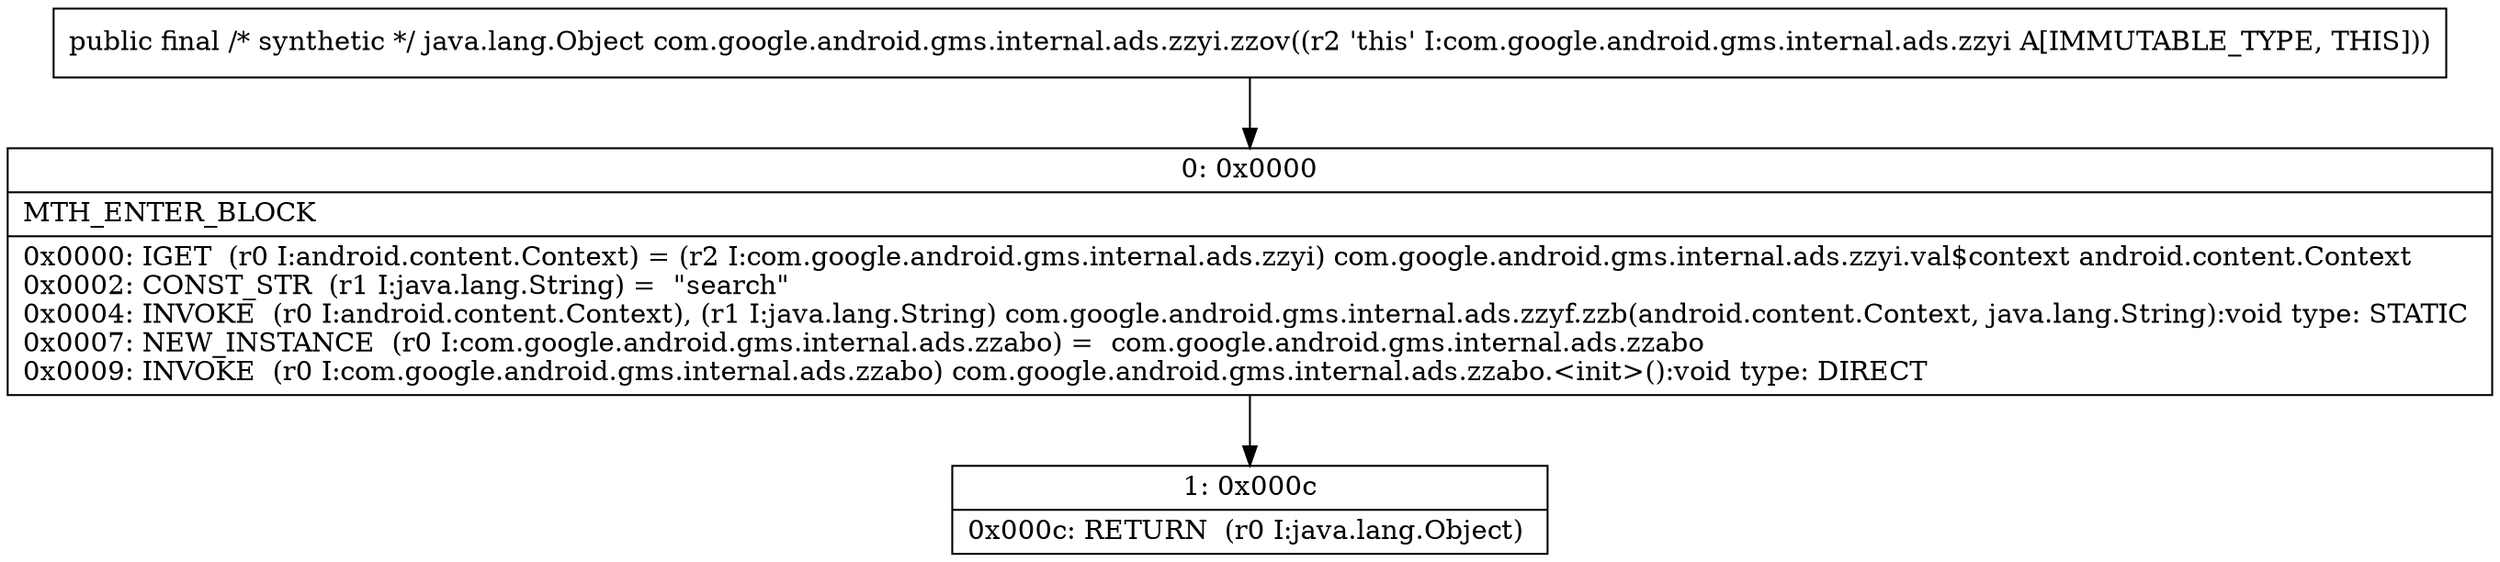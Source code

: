 digraph "CFG forcom.google.android.gms.internal.ads.zzyi.zzov()Ljava\/lang\/Object;" {
Node_0 [shape=record,label="{0\:\ 0x0000|MTH_ENTER_BLOCK\l|0x0000: IGET  (r0 I:android.content.Context) = (r2 I:com.google.android.gms.internal.ads.zzyi) com.google.android.gms.internal.ads.zzyi.val$context android.content.Context \l0x0002: CONST_STR  (r1 I:java.lang.String) =  \"search\" \l0x0004: INVOKE  (r0 I:android.content.Context), (r1 I:java.lang.String) com.google.android.gms.internal.ads.zzyf.zzb(android.content.Context, java.lang.String):void type: STATIC \l0x0007: NEW_INSTANCE  (r0 I:com.google.android.gms.internal.ads.zzabo) =  com.google.android.gms.internal.ads.zzabo \l0x0009: INVOKE  (r0 I:com.google.android.gms.internal.ads.zzabo) com.google.android.gms.internal.ads.zzabo.\<init\>():void type: DIRECT \l}"];
Node_1 [shape=record,label="{1\:\ 0x000c|0x000c: RETURN  (r0 I:java.lang.Object) \l}"];
MethodNode[shape=record,label="{public final \/* synthetic *\/ java.lang.Object com.google.android.gms.internal.ads.zzyi.zzov((r2 'this' I:com.google.android.gms.internal.ads.zzyi A[IMMUTABLE_TYPE, THIS])) }"];
MethodNode -> Node_0;
Node_0 -> Node_1;
}

